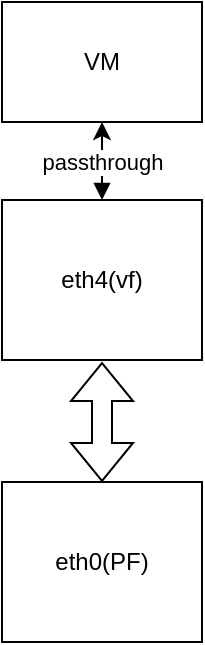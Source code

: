 <mxfile version="21.3.7" type="github">
  <diagram name="第 1 页" id="0JDSE7pcA5rbTJv79BHR">
    <mxGraphModel dx="1252" dy="786" grid="1" gridSize="10" guides="1" tooltips="1" connect="1" arrows="1" fold="1" page="1" pageScale="1" pageWidth="827" pageHeight="1169" math="0" shadow="0">
      <root>
        <mxCell id="0" />
        <mxCell id="1" parent="0" />
        <mxCell id="XhYvx_1dPJksBXFza-ul-1" value="eth0(PF)" style="rounded=0;whiteSpace=wrap;html=1;" vertex="1" parent="1">
          <mxGeometry x="190" y="360" width="100" height="80" as="geometry" />
        </mxCell>
        <mxCell id="XhYvx_1dPJksBXFza-ul-5" value="passthrough" style="edgeStyle=orthogonalEdgeStyle;rounded=0;orthogonalLoop=1;jettySize=auto;html=1;entryX=0.5;entryY=1;entryDx=0;entryDy=0;startArrow=block;startFill=1;" edge="1" parent="1" source="XhYvx_1dPJksBXFza-ul-2" target="XhYvx_1dPJksBXFza-ul-4">
          <mxGeometry relative="1" as="geometry" />
        </mxCell>
        <mxCell id="XhYvx_1dPJksBXFza-ul-2" value="eth4(vf)" style="rounded=0;whiteSpace=wrap;html=1;" vertex="1" parent="1">
          <mxGeometry x="190" y="219" width="100" height="80" as="geometry" />
        </mxCell>
        <mxCell id="XhYvx_1dPJksBXFza-ul-3" value="" style="shape=flexArrow;endArrow=classic;startArrow=classic;html=1;rounded=0;" edge="1" parent="1" source="XhYvx_1dPJksBXFza-ul-1">
          <mxGeometry width="100" height="100" relative="1" as="geometry">
            <mxPoint x="140" y="380" as="sourcePoint" />
            <mxPoint x="240" y="300" as="targetPoint" />
          </mxGeometry>
        </mxCell>
        <mxCell id="XhYvx_1dPJksBXFza-ul-4" value="VM" style="rounded=0;whiteSpace=wrap;html=1;" vertex="1" parent="1">
          <mxGeometry x="190" y="120" width="100" height="60" as="geometry" />
        </mxCell>
      </root>
    </mxGraphModel>
  </diagram>
</mxfile>
